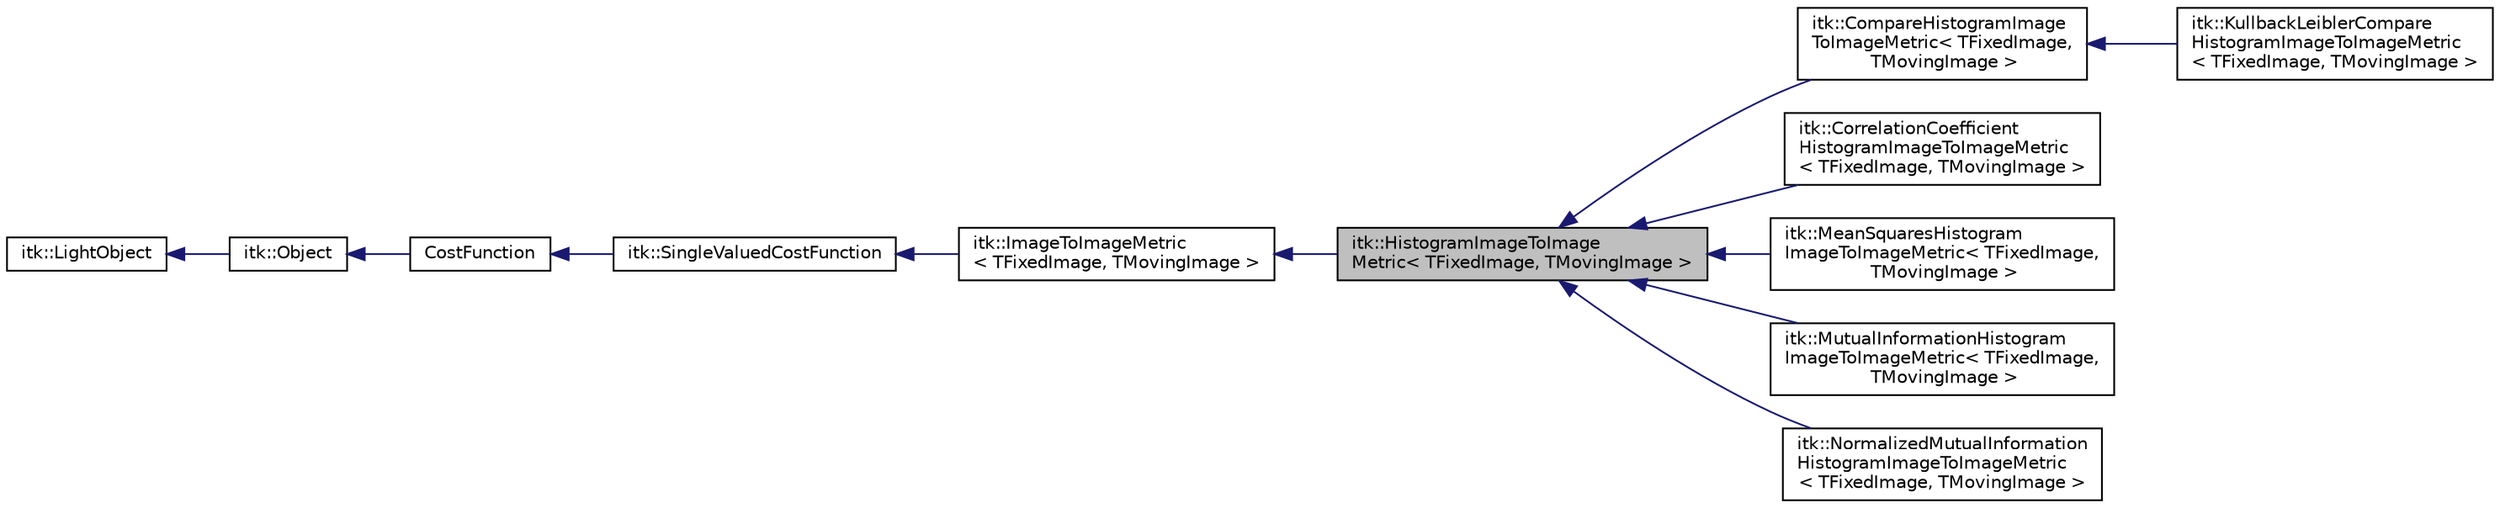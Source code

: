 digraph "itk::HistogramImageToImageMetric&lt; TFixedImage, TMovingImage &gt;"
{
 // LATEX_PDF_SIZE
  edge [fontname="Helvetica",fontsize="10",labelfontname="Helvetica",labelfontsize="10"];
  node [fontname="Helvetica",fontsize="10",shape=record];
  rankdir="LR";
  Node1 [label="itk::HistogramImageToImage\lMetric\< TFixedImage, TMovingImage \>",height=0.2,width=0.4,color="black", fillcolor="grey75", style="filled", fontcolor="black",tooltip="Computes similarity between two objects to be registered."];
  Node2 -> Node1 [dir="back",color="midnightblue",fontsize="10",style="solid",fontname="Helvetica"];
  Node2 [label="itk::ImageToImageMetric\l\< TFixedImage, TMovingImage \>",height=0.2,width=0.4,color="black", fillcolor="white", style="filled",URL="$classitk_1_1ImageToImageMetric.html",tooltip="Computes similarity between regions of two images."];
  Node3 -> Node2 [dir="back",color="midnightblue",fontsize="10",style="solid",fontname="Helvetica"];
  Node3 [label="itk::SingleValuedCostFunction",height=0.2,width=0.4,color="black", fillcolor="white", style="filled",URL="$classitk_1_1SingleValuedCostFunction.html",tooltip="This class is a base for the CostFunctions returning a single value."];
  Node4 -> Node3 [dir="back",color="midnightblue",fontsize="10",style="solid",fontname="Helvetica"];
  Node4 [label="CostFunction",height=0.2,width=0.4,color="black", fillcolor="white", style="filled",URL="$classitk_1_1CostFunctionTemplate.html",tooltip=" "];
  Node5 -> Node4 [dir="back",color="midnightblue",fontsize="10",style="solid",fontname="Helvetica"];
  Node5 [label="itk::Object",height=0.2,width=0.4,color="black", fillcolor="white", style="filled",URL="$classitk_1_1Object.html",tooltip="Base class for most ITK classes."];
  Node6 -> Node5 [dir="back",color="midnightblue",fontsize="10",style="solid",fontname="Helvetica"];
  Node6 [label="itk::LightObject",height=0.2,width=0.4,color="black", fillcolor="white", style="filled",URL="$classitk_1_1LightObject.html",tooltip="Light weight base class for most itk classes."];
  Node1 -> Node7 [dir="back",color="midnightblue",fontsize="10",style="solid",fontname="Helvetica"];
  Node7 [label="itk::CompareHistogramImage\lToImageMetric\< TFixedImage,\l TMovingImage \>",height=0.2,width=0.4,color="black", fillcolor="white", style="filled",URL="$classitk_1_1CompareHistogramImageToImageMetric.html",tooltip="Compares Histograms between two images to be registered to a Training Histogram."];
  Node7 -> Node8 [dir="back",color="midnightblue",fontsize="10",style="solid",fontname="Helvetica"];
  Node8 [label="itk::KullbackLeiblerCompare\lHistogramImageToImageMetric\l\< TFixedImage, TMovingImage \>",height=0.2,width=0.4,color="black", fillcolor="white", style="filled",URL="$classitk_1_1KullbackLeiblerCompareHistogramImageToImageMetric.html",tooltip="Computes the Kubler Lieblach(KL) metric between the histogram of the two images to be registered and ..."];
  Node1 -> Node9 [dir="back",color="midnightblue",fontsize="10",style="solid",fontname="Helvetica"];
  Node9 [label="itk::CorrelationCoefficient\lHistogramImageToImageMetric\l\< TFixedImage, TMovingImage \>",height=0.2,width=0.4,color="black", fillcolor="white", style="filled",URL="$classitk_1_1CorrelationCoefficientHistogramImageToImageMetric.html",tooltip="Computes correlation coefficient similarity measure between two images to be registered."];
  Node1 -> Node10 [dir="back",color="midnightblue",fontsize="10",style="solid",fontname="Helvetica"];
  Node10 [label="itk::MeanSquaresHistogram\lImageToImageMetric\< TFixedImage,\l TMovingImage \>",height=0.2,width=0.4,color="black", fillcolor="white", style="filled",URL="$classitk_1_1MeanSquaresHistogramImageToImageMetric.html",tooltip="Computes mean squared difference similarity measure between two images to be registered."];
  Node1 -> Node11 [dir="back",color="midnightblue",fontsize="10",style="solid",fontname="Helvetica"];
  Node11 [label="itk::MutualInformationHistogram\lImageToImageMetric\< TFixedImage,\l TMovingImage \>",height=0.2,width=0.4,color="black", fillcolor="white", style="filled",URL="$classitk_1_1MutualInformationHistogramImageToImageMetric.html",tooltip="Computes the mutual information between two images to be registered using the histograms of the inten..."];
  Node1 -> Node12 [dir="back",color="midnightblue",fontsize="10",style="solid",fontname="Helvetica"];
  Node12 [label="itk::NormalizedMutualInformation\lHistogramImageToImageMetric\l\< TFixedImage, TMovingImage \>",height=0.2,width=0.4,color="black", fillcolor="white", style="filled",URL="$classitk_1_1NormalizedMutualInformationHistogramImageToImageMetric.html",tooltip="Computes normalized mutual information between two images to be registered using the histograms of th..."];
}
